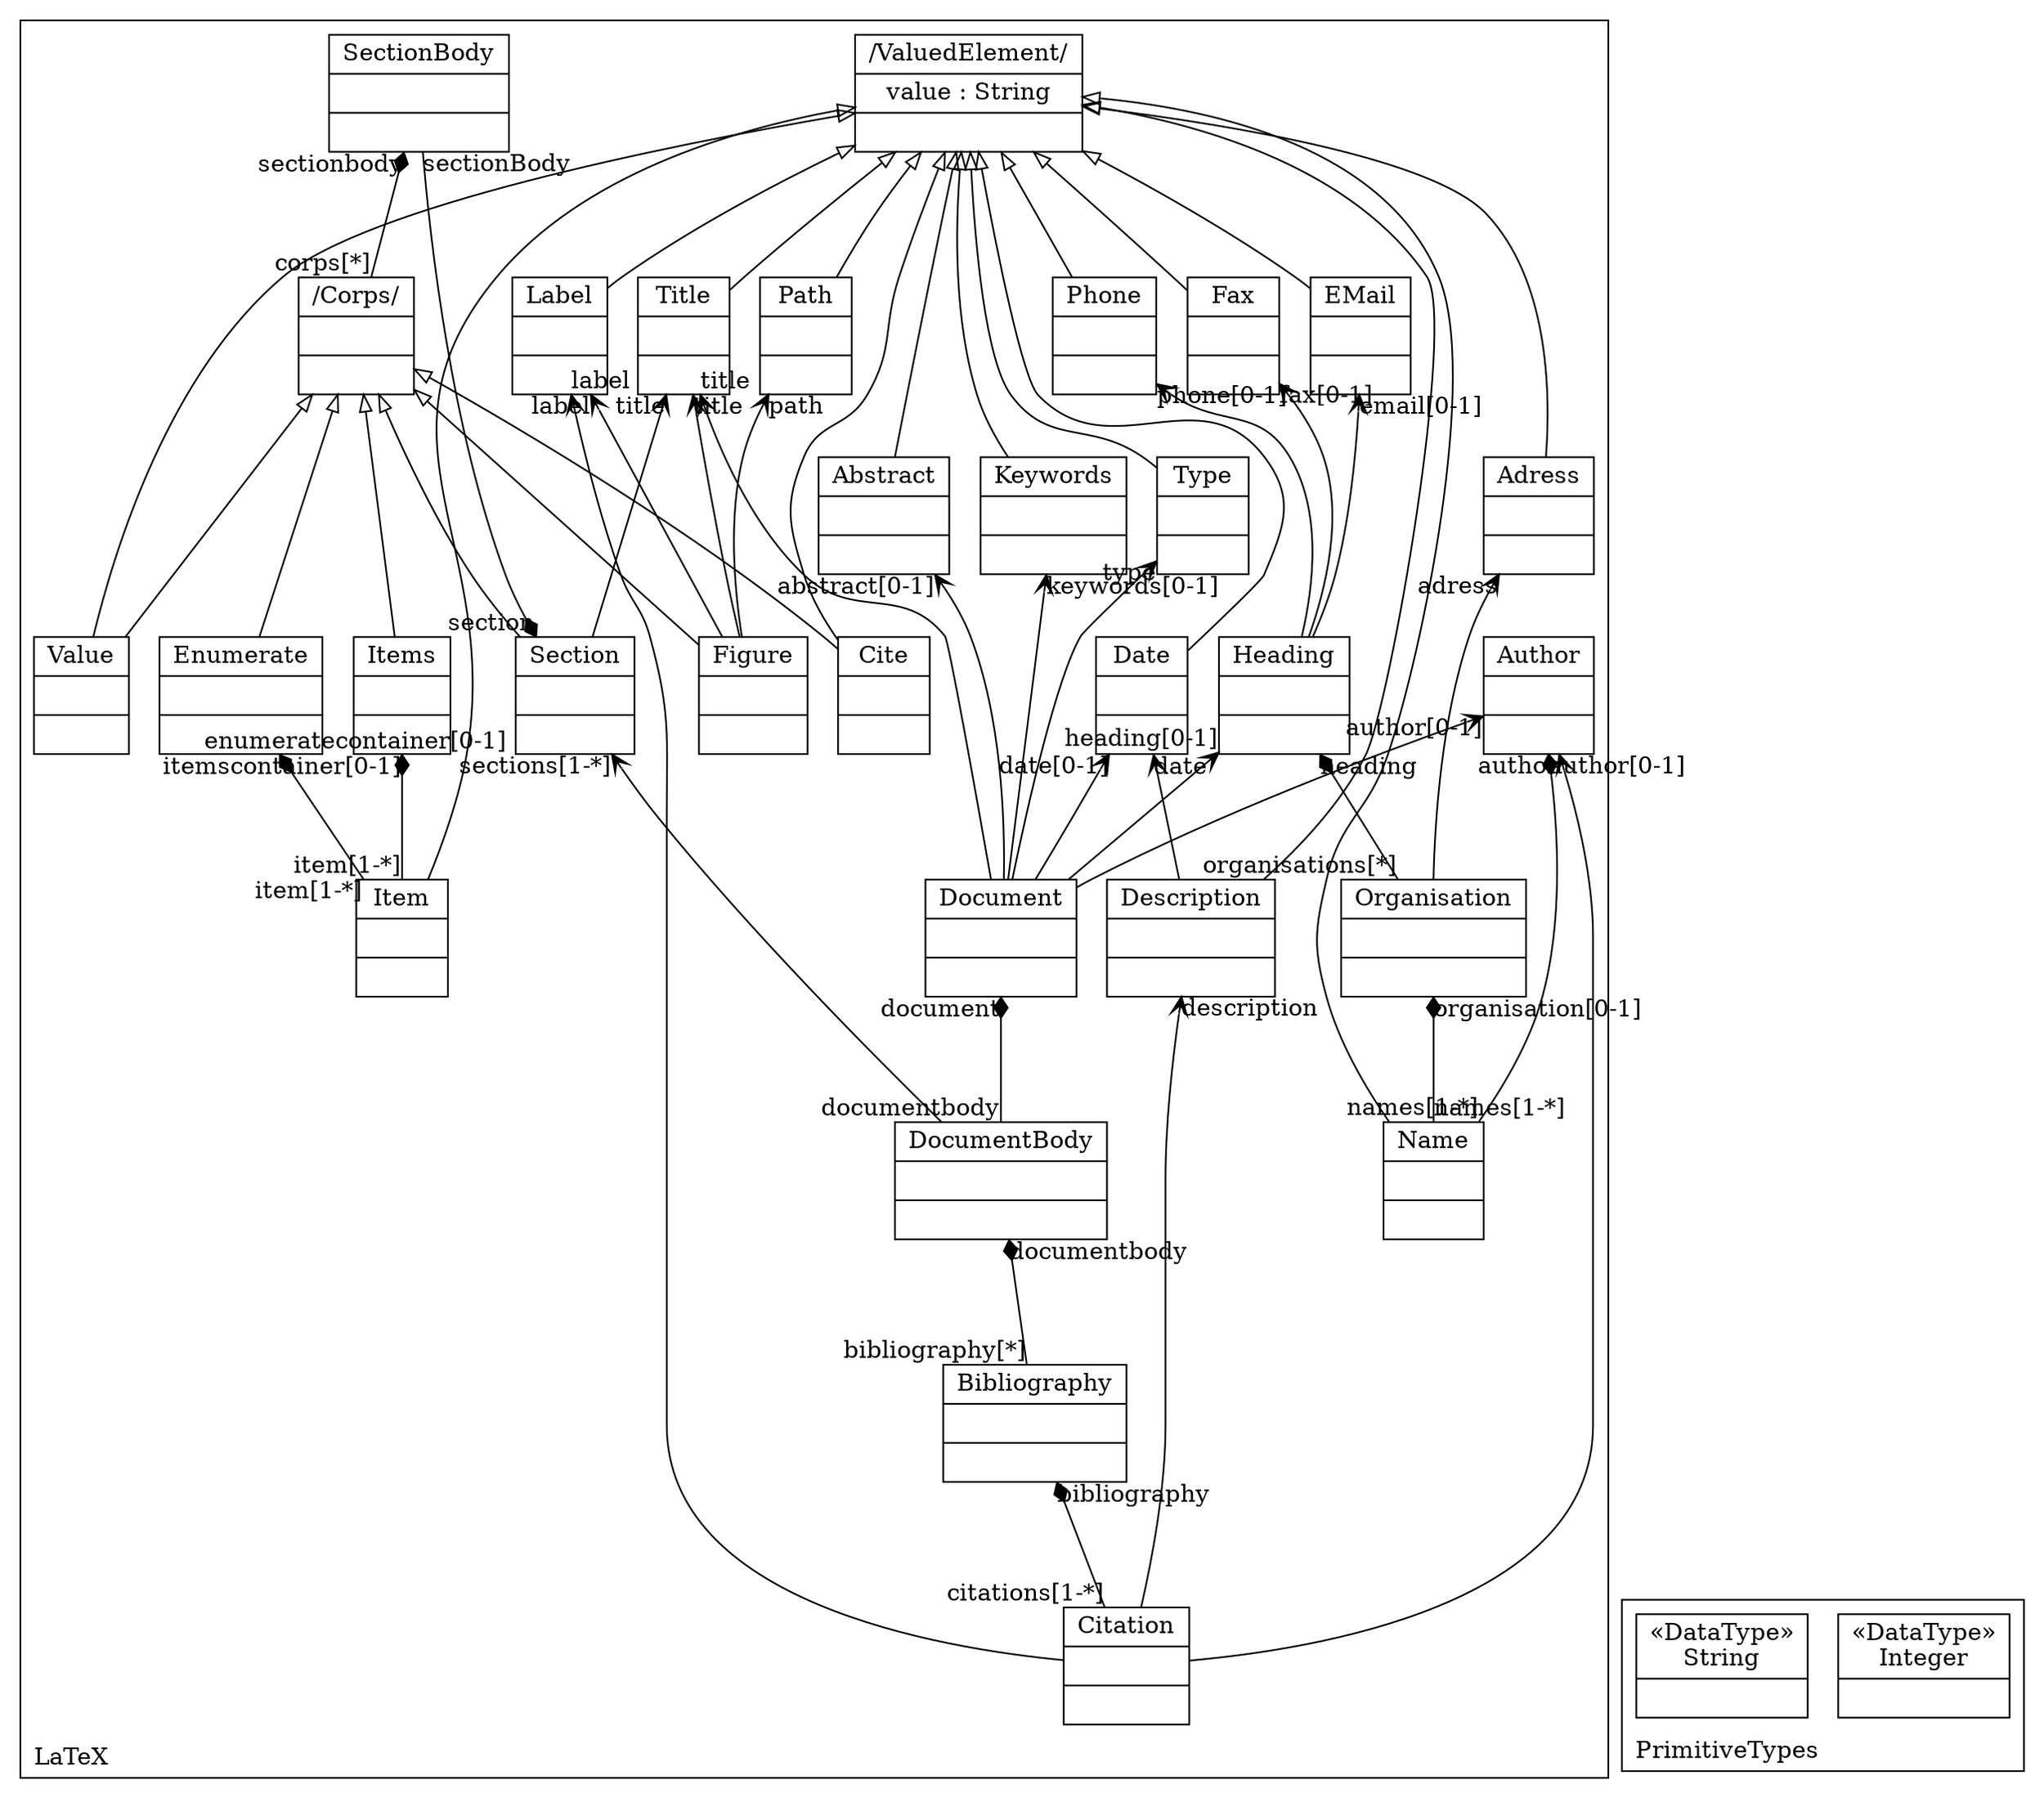 digraph "KM3 Model in DOT" {
graph[rankdir=BT,labeljust=l,labelloc=t,nodeSep=0.75,compound=true];
 subgraph "cluster_LaTeX"{
labelloc=t
color=black
label=LaTeX
 node[shape=record];
ValuedElement[label="{/ValuedElement/|value : String| }"]
;
 node[shape=record];
Type[label="{Type| | }"]
 Type->ValuedElement[arrowhead=onormal,group=ValuedElement,minlen=2,constraint=true,]
;
 node[shape=record];
Title[label="{Title| | }"]
 Title->ValuedElement[arrowhead=onormal,group=ValuedElement,minlen=2,constraint=true,]
;
 node[shape=record];
Name[label="{Name| | }"]
 Name->Author[arrowhead=diamond,arrowtail=none,headlabel="author[0-1]",taillabel="names[1-*]",group=Author,minlen=2,constraint=true,]
 Name->Organisation[arrowhead=diamond,arrowtail=none,headlabel="organisation[0-1]",taillabel="names[1-*]",group=Organisation,minlen=2,constraint=true,]
 Name->ValuedElement[arrowhead=onormal,group=ValuedElement,minlen=2,constraint=true,]
;
 node[shape=record];
Date[label="{Date| | }"]
 Date->ValuedElement[arrowhead=onormal,group=ValuedElement,minlen=2,constraint=true,]
;
 node[shape=record];
Author[label="{Author| | }"]
;
 node[shape=record];
Adress[label="{Adress| | }"]
 Adress->ValuedElement[arrowhead=onormal,group=ValuedElement,minlen=2,constraint=true,]
;
 node[shape=record];
Organisation[label="{Organisation| | }"]
 Organisation->Adress[arrowhead=vee,arrowtail=diamond,headlabel="adress",group=Adress,minlen=2,constraint=true,]
 Organisation->Heading[arrowhead=diamond,arrowtail=none,headlabel="heading",taillabel="organisations[*]",group=Heading,minlen=2,constraint=true,]
;
 node[shape=record];
Phone[label="{Phone| | }"]
 Phone->ValuedElement[arrowhead=onormal,group=ValuedElement,minlen=2,constraint=true,]
;
 node[shape=record];
Fax[label="{Fax| | }"]
 Fax->ValuedElement[arrowhead=onormal,group=ValuedElement,minlen=2,constraint=true,]
;
 node[shape=record];
EMail[label="{EMail| | }"]
 EMail->ValuedElement[arrowhead=onormal,group=ValuedElement,minlen=2,constraint=true,]
;
 node[shape=record];
Heading[label="{Heading| | }"]
 Heading->Phone[arrowhead=vee,arrowtail=diamond,headlabel="phone[0-1]",group=Phone,minlen=2,constraint=true,]
 Heading->Fax[arrowhead=vee,arrowtail=diamond,headlabel="fax[0-1]",group=Fax,minlen=2,constraint=true,]
 Heading->EMail[arrowhead=vee,arrowtail=diamond,headlabel="email[0-1]",group=EMail,minlen=2,constraint=true,]
;
 node[shape=record];
Abstract[label="{Abstract| | }"]
 Abstract->ValuedElement[arrowhead=onormal,group=ValuedElement,minlen=2,constraint=true,]
;
 node[shape=record];
Keywords[label="{Keywords| | }"]
 Keywords->ValuedElement[arrowhead=onormal,group=ValuedElement,minlen=2,constraint=true,]
;
 node[shape=record];
SectionBody[label="{SectionBody| | }"]
 SectionBody->Section[arrowhead=diamond,arrowtail=none,headlabel="section",taillabel="sectionBody",group=Section,minlen=2,constraint=true,]
;
 node[shape=record];
Corps[label="{/Corps/| | }"]
 Corps->SectionBody[arrowhead=diamond,arrowtail=none,headlabel="sectionbody",taillabel="corps[*]",group=SectionBody,minlen=2,constraint=true,]
;
 node[shape=record];
Value[label="{Value| | }"]
 Value->Corps[arrowhead=onormal,group=Corps,minlen=2,constraint=true,]
 Value->ValuedElement[arrowhead=onormal,group=ValuedElement,minlen=2,constraint=true,]
;
 node[shape=record];
Cite[label="{Cite| | }"]
 Cite->Corps[arrowhead=onormal,group=Corps,minlen=2,constraint=true,]
 Cite->ValuedElement[arrowhead=onormal,group=ValuedElement,minlen=2,constraint=true,]
;
 node[shape=record];
Path[label="{Path| | }"]
 Path->ValuedElement[arrowhead=onormal,group=ValuedElement,minlen=2,constraint=true,]
;
 node[shape=record];
Label[label="{Label| | }"]
 Label->ValuedElement[arrowhead=onormal,group=ValuedElement,minlen=2,constraint=true,]
;
 node[shape=record];
Figure[label="{Figure| | }"]
 Figure->Path[arrowhead=vee,arrowtail=diamond,headlabel="path",group=Path,minlen=2,constraint=true,]
 Figure->Label[arrowhead=vee,arrowtail=diamond,headlabel="label",group=Label,minlen=2,constraint=true,]
 Figure->Title[arrowhead=vee,arrowtail=diamond,headlabel="title",group=Title,minlen=2,constraint=true,]
 Figure->Corps[arrowhead=onormal,group=Corps,minlen=2,constraint=true,]
;
 node[shape=record];
Item[label="{Item| | }"]
 Item->Items[arrowhead=diamond,arrowtail=none,headlabel="itemscontainer[0-1]",taillabel="item[1-*]",group=Items,minlen=2,constraint=true,]
 Item->Enumerate[arrowhead=diamond,arrowtail=none,headlabel="enumeratecontainer[0-1]",taillabel="item[1-*]",group=Enumerate,minlen=2,constraint=true,]
 Item->ValuedElement[arrowhead=onormal,group=ValuedElement,minlen=2,constraint=true,]
;
 node[shape=record];
Items[label="{Items| | }"]
 Items->Corps[arrowhead=onormal,group=Corps,minlen=2,constraint=true,]
;
 node[shape=record];
Enumerate[label="{Enumerate| | }"]
 Enumerate->Corps[arrowhead=onormal,group=Corps,minlen=2,constraint=true,]
;
 node[shape=record];
Section[label="{Section| | }"]
 Section->Title[arrowhead=vee,arrowtail=diamond,headlabel="title",group=Title,minlen=2,constraint=true,]
 Section->Corps[arrowhead=onormal,group=Corps,minlen=2,constraint=true,]
;
 node[shape=record];
Description[label="{Description| | }"]
 Description->Date[arrowhead=vee,arrowtail=diamond,headlabel="date",group=Date,minlen=2,constraint=true,]
 Description->ValuedElement[arrowhead=onormal,group=ValuedElement,minlen=2,constraint=true,]
;
 node[shape=record];
Citation[label="{Citation| | }"]
 Citation->Label[arrowhead=vee,arrowtail=diamond,headlabel="label",group=Label,minlen=2,constraint=true,]
 Citation->Author[arrowhead=vee,arrowtail=diamond,headlabel="author",group=Author,minlen=2,constraint=true,]
 Citation->Description[arrowhead=vee,arrowtail=diamond,headlabel="description",group=Description,minlen=2,constraint=true,]
 Citation->Bibliography[arrowhead=diamond,arrowtail=none,headlabel="bibliography",taillabel="citations[1-*]",group=Bibliography,minlen=2,constraint=true,]
;
 node[shape=record];
Bibliography[label="{Bibliography| | }"]
 Bibliography->DocumentBody[arrowhead=diamond,arrowtail=none,headlabel="documentbody",taillabel="bibliography[*]",group=DocumentBody,minlen=2,constraint=true,]
;
 node[shape=record];
DocumentBody[label="{DocumentBody| | }"]
 DocumentBody->Section[arrowhead=vee,arrowtail=diamond,headlabel="sections[1-*]",group=Section,minlen=2,constraint=true,]
 DocumentBody->Document[arrowhead=diamond,arrowtail=none,headlabel="document",taillabel="documentbody",group=Document,minlen=2,constraint=true,]
;
 node[shape=record];
Document[label="{Document| | }"]
 Document->Type[arrowhead=vee,arrowtail=diamond,headlabel="type",group=Type,minlen=2,constraint=true,]
 Document->Title[arrowhead=vee,arrowtail=diamond,headlabel="title",group=Title,minlen=2,constraint=true,]
 Document->Author[arrowhead=vee,arrowtail=diamond,headlabel="author[0-1]",group=Author,minlen=2,constraint=true,]
 Document->Date[arrowhead=vee,arrowtail=diamond,headlabel="date[0-1]",group=Date,minlen=2,constraint=true,]
 Document->Heading[arrowhead=vee,arrowtail=diamond,headlabel="heading[0-1]",group=Heading,minlen=2,constraint=true,]
 Document->Abstract[arrowhead=vee,arrowtail=diamond,headlabel="abstract[0-1]",group=Abstract,minlen=2,constraint=true,]
 Document->Keywords[arrowhead=vee,arrowtail=diamond,headlabel="keywords[0-1]",group=Keywords,minlen=2,constraint=true,]
;

} subgraph "cluster_PrimitiveTypes"{
labelloc=t
color=black
label=PrimitiveTypes
 node[shape=record];
Integer[label="{&#171;DataType&#187;\nInteger|}"]
;
 node[shape=record];
String[label="{&#171;DataType&#187;\nString|}"]
;

}
}